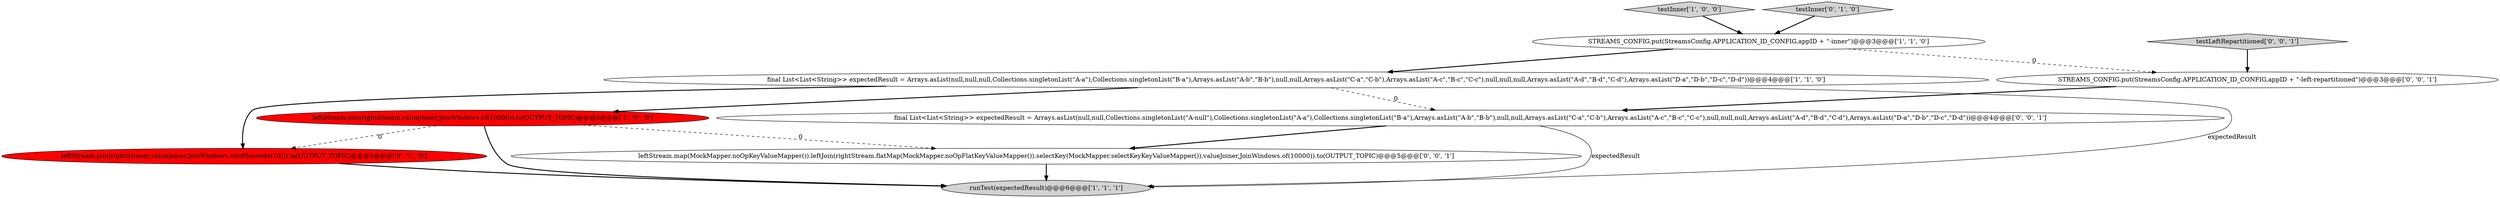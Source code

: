 digraph {
10 [style = filled, label = "final List<List<String>> expectedResult = Arrays.asList(null,null,Collections.singletonList(\"A-null\"),Collections.singletonList(\"A-a\"),Collections.singletonList(\"B-a\"),Arrays.asList(\"A-b\",\"B-b\"),null,null,Arrays.asList(\"C-a\",\"C-b\"),Arrays.asList(\"A-c\",\"B-c\",\"C-c\"),null,null,null,Arrays.asList(\"A-d\",\"B-d\",\"C-d\"),Arrays.asList(\"D-a\",\"D-b\",\"D-c\",\"D-d\"))@@@4@@@['0', '0', '1']", fillcolor = white, shape = ellipse image = "AAA0AAABBB3BBB"];
7 [style = filled, label = "STREAMS_CONFIG.put(StreamsConfig.APPLICATION_ID_CONFIG,appID + \"-left-repartitioned\")@@@3@@@['0', '0', '1']", fillcolor = white, shape = ellipse image = "AAA0AAABBB3BBB"];
6 [style = filled, label = "leftStream.join(rightStream,valueJoiner,JoinWindows.of(ofSeconds(10))).to(OUTPUT_TOPIC)@@@5@@@['0', '1', '0']", fillcolor = red, shape = ellipse image = "AAA1AAABBB2BBB"];
4 [style = filled, label = "runTest(expectedResult)@@@6@@@['1', '1', '1']", fillcolor = lightgray, shape = ellipse image = "AAA0AAABBB1BBB"];
2 [style = filled, label = "leftStream.join(rightStream,valueJoiner,JoinWindows.of(10000)).to(OUTPUT_TOPIC)@@@5@@@['1', '0', '0']", fillcolor = red, shape = ellipse image = "AAA1AAABBB1BBB"];
9 [style = filled, label = "leftStream.map(MockMapper.noOpKeyValueMapper()).leftJoin(rightStream.flatMap(MockMapper.noOpFlatKeyValueMapper()).selectKey(MockMapper.selectKeyKeyValueMapper()),valueJoiner,JoinWindows.of(10000)).to(OUTPUT_TOPIC)@@@5@@@['0', '0', '1']", fillcolor = white, shape = ellipse image = "AAA0AAABBB3BBB"];
3 [style = filled, label = "final List<List<String>> expectedResult = Arrays.asList(null,null,null,Collections.singletonList(\"A-a\"),Collections.singletonList(\"B-a\"),Arrays.asList(\"A-b\",\"B-b\"),null,null,Arrays.asList(\"C-a\",\"C-b\"),Arrays.asList(\"A-c\",\"B-c\",\"C-c\"),null,null,null,Arrays.asList(\"A-d\",\"B-d\",\"C-d\"),Arrays.asList(\"D-a\",\"D-b\",\"D-c\",\"D-d\"))@@@4@@@['1', '1', '0']", fillcolor = white, shape = ellipse image = "AAA0AAABBB1BBB"];
0 [style = filled, label = "STREAMS_CONFIG.put(StreamsConfig.APPLICATION_ID_CONFIG,appID + \"-inner\")@@@3@@@['1', '1', '0']", fillcolor = white, shape = ellipse image = "AAA0AAABBB1BBB"];
8 [style = filled, label = "testLeftRepartitioned['0', '0', '1']", fillcolor = lightgray, shape = diamond image = "AAA0AAABBB3BBB"];
1 [style = filled, label = "testInner['1', '0', '0']", fillcolor = lightgray, shape = diamond image = "AAA0AAABBB1BBB"];
5 [style = filled, label = "testInner['0', '1', '0']", fillcolor = lightgray, shape = diamond image = "AAA0AAABBB2BBB"];
8->7 [style = bold, label=""];
0->3 [style = bold, label=""];
6->4 [style = bold, label=""];
3->6 [style = bold, label=""];
10->9 [style = bold, label=""];
3->10 [style = dashed, label="0"];
10->4 [style = solid, label="expectedResult"];
1->0 [style = bold, label=""];
3->4 [style = solid, label="expectedResult"];
3->2 [style = bold, label=""];
5->0 [style = bold, label=""];
0->7 [style = dashed, label="0"];
2->9 [style = dashed, label="0"];
2->4 [style = bold, label=""];
7->10 [style = bold, label=""];
9->4 [style = bold, label=""];
2->6 [style = dashed, label="0"];
}
